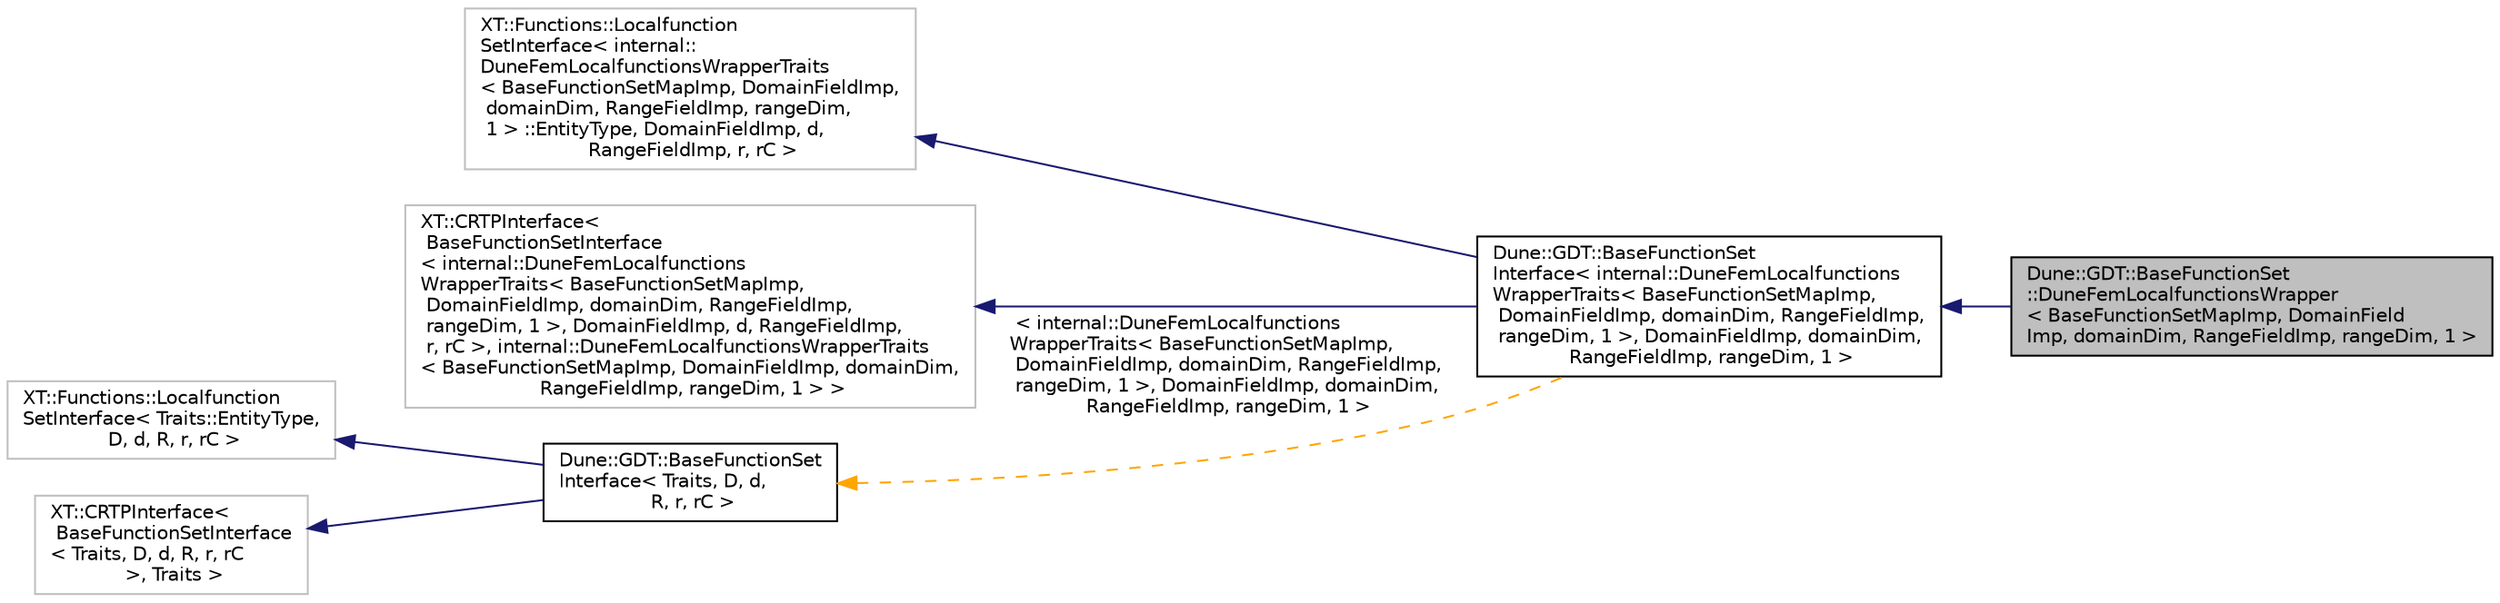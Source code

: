 digraph "Dune::GDT::BaseFunctionSet::DuneFemLocalfunctionsWrapper&lt; BaseFunctionSetMapImp, DomainFieldImp, domainDim, RangeFieldImp, rangeDim, 1 &gt;"
{
  edge [fontname="Helvetica",fontsize="10",labelfontname="Helvetica",labelfontsize="10"];
  node [fontname="Helvetica",fontsize="10",shape=record];
  rankdir="LR";
  Node0 [label="Dune::GDT::BaseFunctionSet\l::DuneFemLocalfunctionsWrapper\l\< BaseFunctionSetMapImp, DomainField\lImp, domainDim, RangeFieldImp, rangeDim, 1 \>",height=0.2,width=0.4,color="black", fillcolor="grey75", style="filled", fontcolor="black"];
  Node1 -> Node0 [dir="back",color="midnightblue",fontsize="10",style="solid",fontname="Helvetica"];
  Node1 [label="Dune::GDT::BaseFunctionSet\lInterface\< internal::DuneFemLocalfunctions\lWrapperTraits\< BaseFunctionSetMapImp,\l DomainFieldImp, domainDim, RangeFieldImp,\l rangeDim, 1 \>, DomainFieldImp, domainDim,\l RangeFieldImp, rangeDim, 1 \>",height=0.2,width=0.4,color="black", fillcolor="white", style="filled",URL="$a02741.html"];
  Node2 -> Node1 [dir="back",color="midnightblue",fontsize="10",style="solid",fontname="Helvetica"];
  Node2 [label="XT::Functions::Localfunction\lSetInterface\< internal::\lDuneFemLocalfunctionsWrapperTraits\l\< BaseFunctionSetMapImp, DomainFieldImp,\l domainDim, RangeFieldImp, rangeDim,\l 1 \> ::EntityType, DomainFieldImp, d,\l RangeFieldImp, r, rC \>",height=0.2,width=0.4,color="grey75", fillcolor="white", style="filled"];
  Node3 -> Node1 [dir="back",color="midnightblue",fontsize="10",style="solid",fontname="Helvetica"];
  Node3 [label="XT::CRTPInterface\<\l BaseFunctionSetInterface\l\< internal::DuneFemLocalfunctions\lWrapperTraits\< BaseFunctionSetMapImp,\l DomainFieldImp, domainDim, RangeFieldImp,\l rangeDim, 1 \>, DomainFieldImp, d, RangeFieldImp,\l r, rC \>, internal::DuneFemLocalfunctionsWrapperTraits\l\< BaseFunctionSetMapImp, DomainFieldImp, domainDim,\l RangeFieldImp, rangeDim, 1 \> \>",height=0.2,width=0.4,color="grey75", fillcolor="white", style="filled"];
  Node4 -> Node1 [dir="back",color="orange",fontsize="10",style="dashed",label=" \< internal::DuneFemLocalfunctions\lWrapperTraits\< BaseFunctionSetMapImp,\l DomainFieldImp, domainDim, RangeFieldImp,\l rangeDim, 1 \>, DomainFieldImp, domainDim,\l RangeFieldImp, rangeDim, 1 \>" ,fontname="Helvetica"];
  Node4 [label="Dune::GDT::BaseFunctionSet\lInterface\< Traits, D, d,\l R, r, rC \>",height=0.2,width=0.4,color="black", fillcolor="white", style="filled",URL="$a02741.html",tooltip="The purpose of this interface is just to be used for template matching and to allow for access to the..."];
  Node5 -> Node4 [dir="back",color="midnightblue",fontsize="10",style="solid",fontname="Helvetica"];
  Node5 [label="XT::Functions::Localfunction\lSetInterface\< Traits::EntityType,\l D, d, R, r, rC \>",height=0.2,width=0.4,color="grey75", fillcolor="white", style="filled"];
  Node6 -> Node4 [dir="back",color="midnightblue",fontsize="10",style="solid",fontname="Helvetica"];
  Node6 [label="XT::CRTPInterface\<\l BaseFunctionSetInterface\l\< Traits, D, d, R, r, rC\l \>, Traits \>",height=0.2,width=0.4,color="grey75", fillcolor="white", style="filled"];
}
